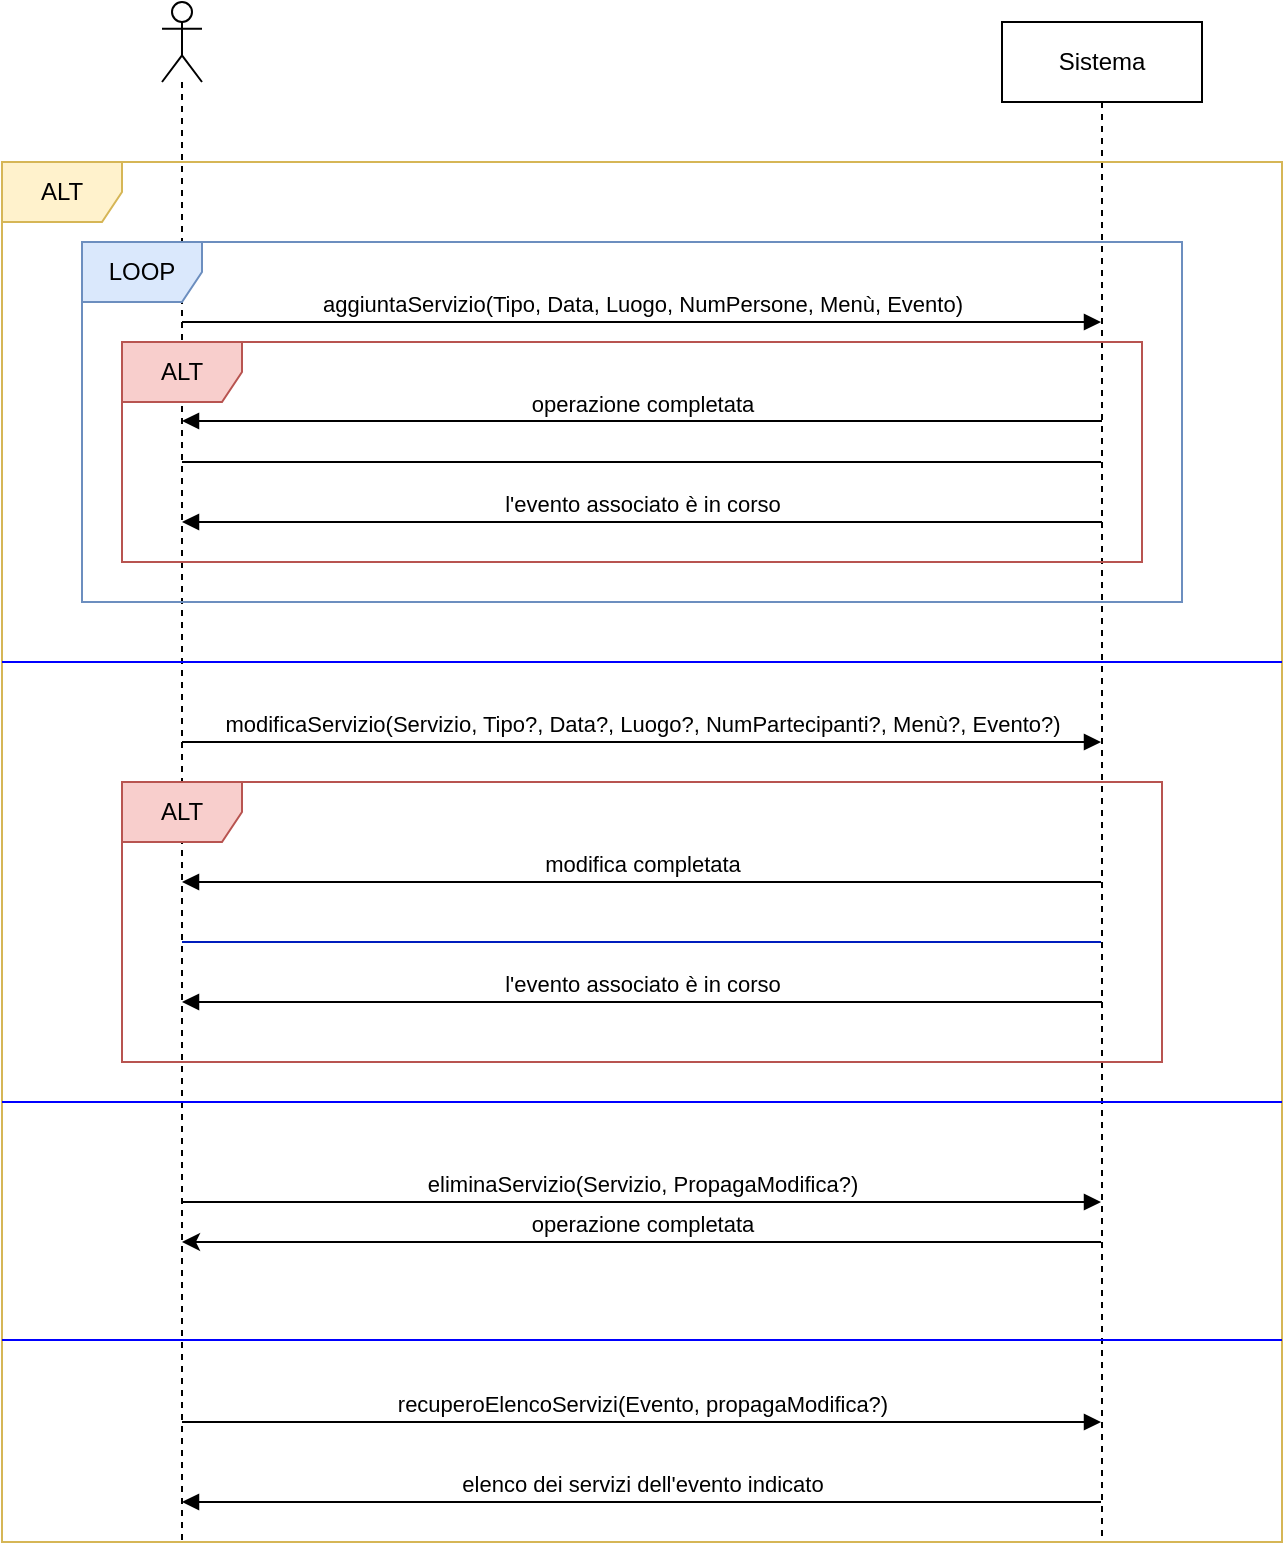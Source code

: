 <mxfile version="21.3.5" type="device">
  <diagram name="Page-1" id="xS5e-kVt671PvOTFcU_v">
    <mxGraphModel dx="954" dy="547" grid="1" gridSize="10" guides="1" tooltips="1" connect="1" arrows="1" fold="1" page="1" pageScale="1" pageWidth="827" pageHeight="1169" math="0" shadow="0">
      <root>
        <mxCell id="0" />
        <mxCell id="1" parent="0" />
        <mxCell id="z1F8QRphNZERDpoR4OeI-1" value="" style="shape=umlLifeline;perimeter=lifelinePerimeter;whiteSpace=wrap;html=1;container=1;dropTarget=0;collapsible=0;recursiveResize=0;outlineConnect=0;portConstraint=eastwest;newEdgeStyle={&quot;edgeStyle&quot;:&quot;elbowEdgeStyle&quot;,&quot;elbow&quot;:&quot;vertical&quot;,&quot;curved&quot;:0,&quot;rounded&quot;:0};participant=umlActor;" parent="1" vertex="1">
          <mxGeometry x="120" y="70" width="20" height="770" as="geometry" />
        </mxCell>
        <mxCell id="z1F8QRphNZERDpoR4OeI-2" value="Sistema" style="shape=umlLifeline;perimeter=lifelinePerimeter;whiteSpace=wrap;html=1;container=1;dropTarget=0;collapsible=0;recursiveResize=0;outlineConnect=0;portConstraint=eastwest;newEdgeStyle={&quot;edgeStyle&quot;:&quot;elbowEdgeStyle&quot;,&quot;elbow&quot;:&quot;vertical&quot;,&quot;curved&quot;:0,&quot;rounded&quot;:0};" parent="1" vertex="1">
          <mxGeometry x="540" y="80" width="100" height="760" as="geometry" />
        </mxCell>
        <mxCell id="z1F8QRphNZERDpoR4OeI-3" value="ALT" style="shape=umlFrame;whiteSpace=wrap;html=1;pointerEvents=0;fillColor=#fff2cc;strokeColor=#d6b656;" parent="1" vertex="1">
          <mxGeometry x="40" y="150" width="640" height="690" as="geometry" />
        </mxCell>
        <mxCell id="4zyj_bGbnbERVUoL-T8D-9" value="" style="endArrow=none;endFill=0;endSize=12;html=1;rounded=0;strokeColor=#0000FF;" parent="1" edge="1">
          <mxGeometry width="160" relative="1" as="geometry">
            <mxPoint x="40" y="400" as="sourcePoint" />
            <mxPoint x="680" y="400" as="targetPoint" />
          </mxGeometry>
        </mxCell>
        <mxCell id="4zyj_bGbnbERVUoL-T8D-10" value="" style="group" parent="1" vertex="1" connectable="0">
          <mxGeometry x="80" y="190" width="550" height="410" as="geometry" />
        </mxCell>
        <mxCell id="4zyj_bGbnbERVUoL-T8D-3" value="LOOP" style="shape=umlFrame;whiteSpace=wrap;html=1;pointerEvents=0;fillColor=#dae8fc;strokeColor=#6c8ebf;swimlaneFillColor=none;gradientColor=none;shadow=0;" parent="4zyj_bGbnbERVUoL-T8D-10" vertex="1">
          <mxGeometry width="550" height="180" as="geometry" />
        </mxCell>
        <mxCell id="4zyj_bGbnbERVUoL-T8D-4" value="" style="endArrow=none;endFill=0;endSize=12;html=1;rounded=0;" parent="4zyj_bGbnbERVUoL-T8D-10" source="z1F8QRphNZERDpoR4OeI-1" target="z1F8QRphNZERDpoR4OeI-2" edge="1">
          <mxGeometry width="160" relative="1" as="geometry">
            <mxPoint x="270" y="260" as="sourcePoint" />
            <mxPoint x="430" y="260" as="targetPoint" />
            <Array as="points">
              <mxPoint x="340" y="110" />
            </Array>
          </mxGeometry>
        </mxCell>
        <mxCell id="4zyj_bGbnbERVUoL-T8D-5" value="aggiuntaServizio(Tipo, Data, Luogo, NumPersone, Menù, Evento)" style="html=1;verticalAlign=bottom;endArrow=block;edgeStyle=elbowEdgeStyle;elbow=vertical;curved=0;rounded=0;" parent="4zyj_bGbnbERVUoL-T8D-10" source="z1F8QRphNZERDpoR4OeI-1" target="z1F8QRphNZERDpoR4OeI-2" edge="1">
          <mxGeometry width="80" relative="1" as="geometry">
            <mxPoint x="-290" y="268.141" as="sourcePoint" />
            <mxPoint x="680" y="268.141" as="targetPoint" />
            <Array as="points">
              <mxPoint x="340" y="40" />
              <mxPoint x="140" y="268.182" />
              <mxPoint x="300" y="246.162" />
              <mxPoint x="231.14" y="290.202" />
            </Array>
          </mxGeometry>
        </mxCell>
        <mxCell id="4zyj_bGbnbERVUoL-T8D-6" value="ALT" style="shape=umlFrame;whiteSpace=wrap;html=1;pointerEvents=0;fillColor=#f8cecc;strokeColor=#b85450;" parent="4zyj_bGbnbERVUoL-T8D-10" vertex="1">
          <mxGeometry x="20" y="50" width="510" height="110" as="geometry" />
        </mxCell>
        <mxCell id="4zyj_bGbnbERVUoL-T8D-7" value="operazione completata" style="html=1;verticalAlign=bottom;endArrow=none;edgeStyle=elbowEdgeStyle;elbow=vertical;curved=0;rounded=0;endFill=0;startArrow=block;startFill=1;" parent="4zyj_bGbnbERVUoL-T8D-10" edge="1">
          <mxGeometry width="80" relative="1" as="geometry">
            <mxPoint x="50" y="89.5" as="sourcePoint" />
            <mxPoint x="510" y="89.5" as="targetPoint" />
            <Array as="points">
              <mxPoint x="240" y="89.5" />
            </Array>
          </mxGeometry>
        </mxCell>
        <mxCell id="4zyj_bGbnbERVUoL-T8D-8" value="l&#39;evento associato è in corso" style="html=1;verticalAlign=bottom;endArrow=none;edgeStyle=elbowEdgeStyle;elbow=vertical;curved=0;rounded=0;endFill=0;startArrow=block;startFill=1;" parent="4zyj_bGbnbERVUoL-T8D-10" edge="1">
          <mxGeometry width="80" relative="1" as="geometry">
            <mxPoint x="50" y="140" as="sourcePoint" />
            <mxPoint x="510" y="140" as="targetPoint" />
            <Array as="points">
              <mxPoint x="240" y="140" />
            </Array>
          </mxGeometry>
        </mxCell>
        <mxCell id="4zyj_bGbnbERVUoL-T8D-2" value="" style="group" parent="4zyj_bGbnbERVUoL-T8D-10" vertex="1" connectable="0">
          <mxGeometry x="20" y="250" width="520" height="160" as="geometry" />
        </mxCell>
        <mxCell id="z1F8QRphNZERDpoR4OeI-4" value="modificaServizio(Servizio, Tipo?, Data?, Luogo?, NumPartecipanti?, Menù?, Evento?)" style="html=1;verticalAlign=bottom;endArrow=block;edgeStyle=elbowEdgeStyle;elbow=vertical;curved=0;rounded=0;" parent="4zyj_bGbnbERVUoL-T8D-2" source="z1F8QRphNZERDpoR4OeI-1" target="z1F8QRphNZERDpoR4OeI-2" edge="1">
          <mxGeometry width="80" relative="1" as="geometry">
            <mxPoint x="-310" y="103" as="sourcePoint" />
            <mxPoint x="660" y="103" as="targetPoint" />
            <Array as="points">
              <mxPoint x="260" />
            </Array>
          </mxGeometry>
        </mxCell>
        <mxCell id="z1F8QRphNZERDpoR4OeI-7" value="ALT" style="shape=umlFrame;whiteSpace=wrap;html=1;pointerEvents=0;fillColor=#f8cecc;strokeColor=#b85450;" parent="4zyj_bGbnbERVUoL-T8D-2" vertex="1">
          <mxGeometry y="20" width="520" height="140" as="geometry" />
        </mxCell>
        <mxCell id="z1F8QRphNZERDpoR4OeI-8" value="" style="endArrow=none;endFill=0;endSize=12;html=1;rounded=0;fillColor=#0050ef;strokeColor=#001DBC;" parent="4zyj_bGbnbERVUoL-T8D-2" source="z1F8QRphNZERDpoR4OeI-1" target="z1F8QRphNZERDpoR4OeI-2" edge="1">
          <mxGeometry width="160" relative="1" as="geometry">
            <mxPoint x="190" y="110" as="sourcePoint" />
            <mxPoint x="350" y="110" as="targetPoint" />
            <Array as="points">
              <mxPoint x="270" y="100" />
            </Array>
          </mxGeometry>
        </mxCell>
        <mxCell id="4zyj_bGbnbERVUoL-T8D-16" value="l&#39;evento associato è in corso" style="html=1;verticalAlign=bottom;endArrow=none;edgeStyle=elbowEdgeStyle;elbow=vertical;curved=0;rounded=0;endFill=0;startArrow=block;startFill=1;" parent="4zyj_bGbnbERVUoL-T8D-2" edge="1">
          <mxGeometry width="80" relative="1" as="geometry">
            <mxPoint x="30" y="130" as="sourcePoint" />
            <mxPoint x="490" y="130" as="targetPoint" />
            <Array as="points">
              <mxPoint x="220" y="130" />
            </Array>
          </mxGeometry>
        </mxCell>
        <mxCell id="4zyj_bGbnbERVUoL-T8D-11" value="" style="endArrow=none;endFill=0;endSize=12;html=1;rounded=0;strokeColor=#0000FF;" parent="1" edge="1">
          <mxGeometry width="160" relative="1" as="geometry">
            <mxPoint x="40" y="620" as="sourcePoint" />
            <mxPoint x="680" y="620" as="targetPoint" />
          </mxGeometry>
        </mxCell>
        <mxCell id="4zyj_bGbnbERVUoL-T8D-15" value="" style="group" parent="1" vertex="1" connectable="0">
          <mxGeometry x="130" y="670" height="20" as="geometry" />
        </mxCell>
        <mxCell id="4zyj_bGbnbERVUoL-T8D-12" value="eliminaServizio(Servizio, PropagaModifica?)" style="html=1;verticalAlign=bottom;endArrow=block;edgeStyle=elbowEdgeStyle;elbow=vertical;curved=0;rounded=0;" parent="4zyj_bGbnbERVUoL-T8D-15" target="z1F8QRphNZERDpoR4OeI-2" edge="1">
          <mxGeometry width="80" relative="1" as="geometry">
            <mxPoint as="sourcePoint" />
            <mxPoint x="80" as="targetPoint" />
          </mxGeometry>
        </mxCell>
        <mxCell id="4zyj_bGbnbERVUoL-T8D-13" value="operazione completata" style="html=1;verticalAlign=bottom;endArrow=none;edgeStyle=elbowEdgeStyle;elbow=vertical;curved=0;rounded=0;endFill=0;startArrow=classic;startFill=1;" parent="4zyj_bGbnbERVUoL-T8D-15" target="z1F8QRphNZERDpoR4OeI-2" edge="1">
          <mxGeometry width="80" relative="1" as="geometry">
            <mxPoint y="20" as="sourcePoint" />
            <mxPoint x="80" y="20" as="targetPoint" />
          </mxGeometry>
        </mxCell>
        <mxCell id="z1F8QRphNZERDpoR4OeI-5" value="modifica completata" style="html=1;verticalAlign=bottom;endArrow=none;edgeStyle=elbowEdgeStyle;elbow=vertical;curved=0;rounded=0;endFill=0;startArrow=block;startFill=1;" parent="1" source="z1F8QRphNZERDpoR4OeI-1" target="z1F8QRphNZERDpoR4OeI-2" edge="1">
          <mxGeometry width="80" relative="1" as="geometry">
            <mxPoint x="130" y="500" as="sourcePoint" />
            <mxPoint x="590" y="520" as="targetPoint" />
            <Array as="points">
              <mxPoint x="480" y="510" />
              <mxPoint x="320" y="500" />
            </Array>
          </mxGeometry>
        </mxCell>
        <mxCell id="bs-JbXTgn5UyTioTZlNH-1" value="" style="endArrow=none;endFill=0;endSize=12;html=1;rounded=0;strokeColor=#0000FF;" edge="1" parent="1">
          <mxGeometry width="160" relative="1" as="geometry">
            <mxPoint x="40" y="739" as="sourcePoint" />
            <mxPoint x="680" y="739" as="targetPoint" />
          </mxGeometry>
        </mxCell>
        <mxCell id="bs-JbXTgn5UyTioTZlNH-3" value="recuperoElencoServizi(Evento, propagaModifica?)" style="html=1;verticalAlign=bottom;endArrow=block;edgeStyle=elbowEdgeStyle;elbow=vertical;curved=0;rounded=0;" edge="1" parent="1" target="z1F8QRphNZERDpoR4OeI-2">
          <mxGeometry width="80" relative="1" as="geometry">
            <mxPoint x="130" y="780" as="sourcePoint" />
            <mxPoint x="200" y="780" as="targetPoint" />
          </mxGeometry>
        </mxCell>
        <mxCell id="bs-JbXTgn5UyTioTZlNH-4" value="elenco dei servizi dell&#39;evento indicato" style="html=1;verticalAlign=bottom;endArrow=block;edgeStyle=elbowEdgeStyle;elbow=vertical;curved=0;rounded=0;" edge="1" parent="1" source="z1F8QRphNZERDpoR4OeI-2" target="z1F8QRphNZERDpoR4OeI-1">
          <mxGeometry width="80" relative="1" as="geometry">
            <mxPoint x="370" y="690" as="sourcePoint" />
            <mxPoint x="450" y="690" as="targetPoint" />
            <Array as="points">
              <mxPoint x="510" y="820" />
            </Array>
          </mxGeometry>
        </mxCell>
      </root>
    </mxGraphModel>
  </diagram>
</mxfile>
